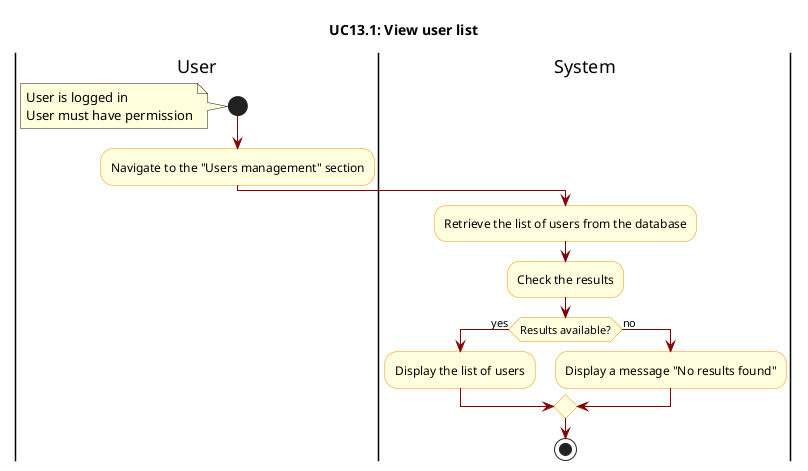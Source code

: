 @startuml

skinparam ActivityBackgroundColor LightYellow
skinparam ActivityBorderColor DarkOrange
skinparam ArrowColor Maroon

title UC13.1: View user list

|User|
start
note left
    User is logged in  
    User must have permission
end note

|User|
:Navigate to the "Users management" section;

|System|
:Retrieve the list of users from the database;
:Check the results;

if(Results available?) then(yes)
    :Display the list of users;
else(no)
    :Display a message "No results found";
endif

stop

@enduml
